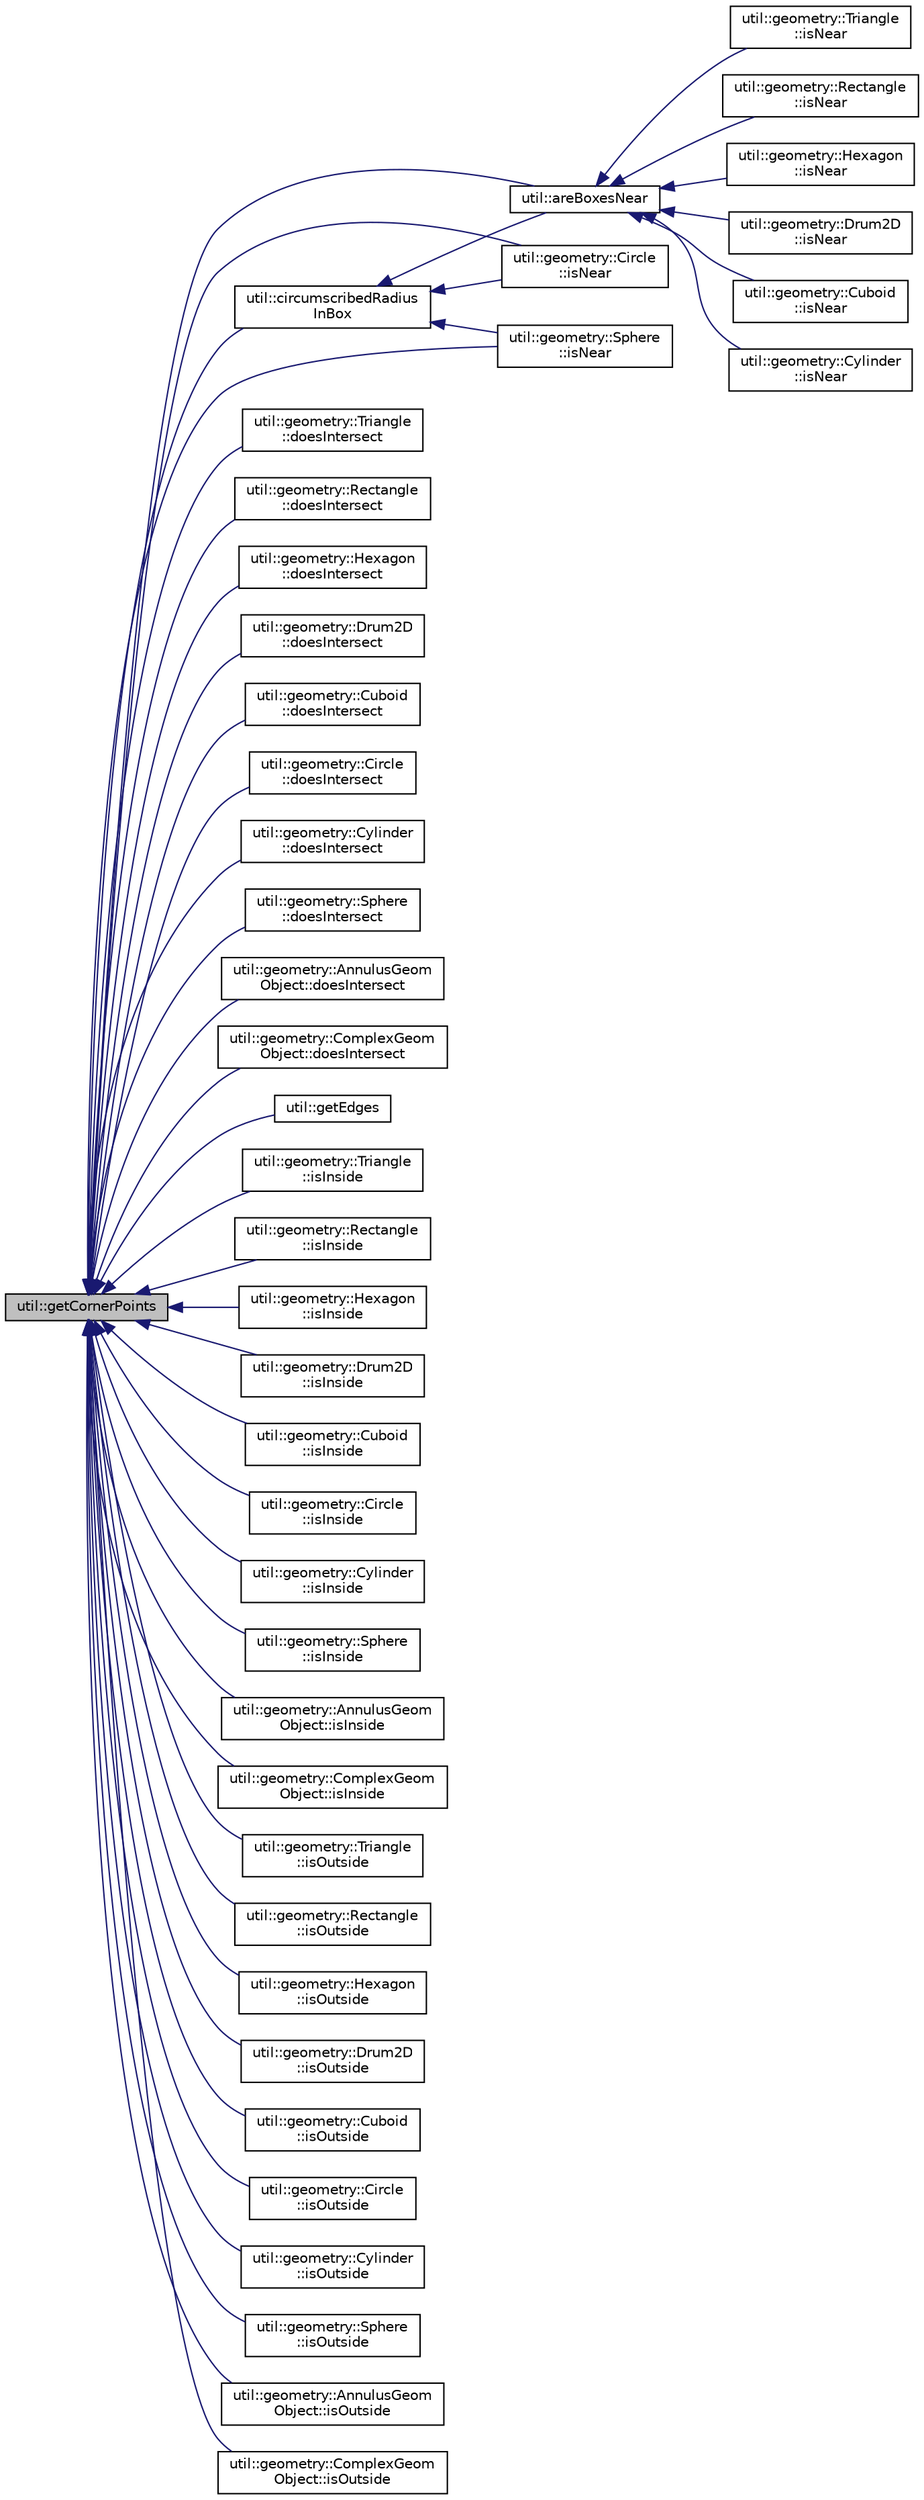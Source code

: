 digraph "util::getCornerPoints"
{
  edge [fontname="Helvetica",fontsize="10",labelfontname="Helvetica",labelfontsize="10"];
  node [fontname="Helvetica",fontsize="10",shape=record];
  rankdir="LR";
  Node250 [label="util::getCornerPoints",height=0.2,width=0.4,color="black", fillcolor="grey75", style="filled", fontcolor="black"];
  Node250 -> Node251 [dir="back",color="midnightblue",fontsize="10",style="solid",fontname="Helvetica"];
  Node251 [label="util::areBoxesNear",height=0.2,width=0.4,color="black", fillcolor="white", style="filled",URL="$namespaceutil.html#a21a4c0c512c91e3de03f432d304dd4bd",tooltip="Checks if given two boxes are within given distance from each other. "];
  Node251 -> Node252 [dir="back",color="midnightblue",fontsize="10",style="solid",fontname="Helvetica"];
  Node252 [label="util::geometry::Triangle\l::isNear",height=0.2,width=0.4,color="black", fillcolor="white", style="filled",URL="$classutil_1_1geometry_1_1Triangle.html#a48ae3ed64cecfc395906a1bf68bf973d",tooltip="Checks if box is within given distance of this object. "];
  Node251 -> Node253 [dir="back",color="midnightblue",fontsize="10",style="solid",fontname="Helvetica"];
  Node253 [label="util::geometry::Rectangle\l::isNear",height=0.2,width=0.4,color="black", fillcolor="white", style="filled",URL="$classutil_1_1geometry_1_1Rectangle.html#ab9e5e172e1a2542eb606f211562892ac",tooltip="Checks if box is within given distance of this object. "];
  Node251 -> Node254 [dir="back",color="midnightblue",fontsize="10",style="solid",fontname="Helvetica"];
  Node254 [label="util::geometry::Hexagon\l::isNear",height=0.2,width=0.4,color="black", fillcolor="white", style="filled",URL="$classutil_1_1geometry_1_1Hexagon.html#a22113f305ef928c9bf09b0817a68ea8f",tooltip="Checks if box is within given distance of this object. "];
  Node251 -> Node255 [dir="back",color="midnightblue",fontsize="10",style="solid",fontname="Helvetica"];
  Node255 [label="util::geometry::Drum2D\l::isNear",height=0.2,width=0.4,color="black", fillcolor="white", style="filled",URL="$classutil_1_1geometry_1_1Drum2D.html#a6b4a0ee14758e9354d6e3566e74edfc9",tooltip="Checks if box is within given distance of this object. "];
  Node251 -> Node256 [dir="back",color="midnightblue",fontsize="10",style="solid",fontname="Helvetica"];
  Node256 [label="util::geometry::Cuboid\l::isNear",height=0.2,width=0.4,color="black", fillcolor="white", style="filled",URL="$classutil_1_1geometry_1_1Cuboid.html#ac88433cc43e94f4f1a399ba8776e4986",tooltip="Checks if box is within given distance of this object. "];
  Node251 -> Node257 [dir="back",color="midnightblue",fontsize="10",style="solid",fontname="Helvetica"];
  Node257 [label="util::geometry::Cylinder\l::isNear",height=0.2,width=0.4,color="black", fillcolor="white", style="filled",URL="$classutil_1_1geometry_1_1Cylinder.html#a5e2547782e3c159abff3977dd872a8cc",tooltip="Checks if box is within given distance of this object. "];
  Node250 -> Node258 [dir="back",color="midnightblue",fontsize="10",style="solid",fontname="Helvetica"];
  Node258 [label="util::circumscribedRadius\lInBox",height=0.2,width=0.4,color="black", fillcolor="white", style="filled",URL="$namespaceutil.html#af6ab7e8072282977994d4c13e470dfc7",tooltip="Computes the radius of smallest circle/sphere which can have the box inside. "];
  Node258 -> Node251 [dir="back",color="midnightblue",fontsize="10",style="solid",fontname="Helvetica"];
  Node258 -> Node259 [dir="back",color="midnightblue",fontsize="10",style="solid",fontname="Helvetica"];
  Node259 [label="util::geometry::Circle\l::isNear",height=0.2,width=0.4,color="black", fillcolor="white", style="filled",URL="$classutil_1_1geometry_1_1Circle.html#a26974c271cfd557a362709cfadca18a4",tooltip="Checks if box is within given distance of this object. "];
  Node258 -> Node260 [dir="back",color="midnightblue",fontsize="10",style="solid",fontname="Helvetica"];
  Node260 [label="util::geometry::Sphere\l::isNear",height=0.2,width=0.4,color="black", fillcolor="white", style="filled",URL="$classutil_1_1geometry_1_1Sphere.html#af568776ec54d2ef7c99af31851ce0107",tooltip="Checks if box is within given distance of this object. "];
  Node250 -> Node261 [dir="back",color="midnightblue",fontsize="10",style="solid",fontname="Helvetica"];
  Node261 [label="util::geometry::Triangle\l::doesIntersect",height=0.2,width=0.4,color="black", fillcolor="white", style="filled",URL="$classutil_1_1geometry_1_1Triangle.html#ab336b566e145a206185bf467ceb6ee4b",tooltip="Checks if box intersects this object. "];
  Node250 -> Node262 [dir="back",color="midnightblue",fontsize="10",style="solid",fontname="Helvetica"];
  Node262 [label="util::geometry::Rectangle\l::doesIntersect",height=0.2,width=0.4,color="black", fillcolor="white", style="filled",URL="$classutil_1_1geometry_1_1Rectangle.html#a724fa34b45f8754fde600ab3d9df8e0e",tooltip="Checks if box intersects this object. "];
  Node250 -> Node263 [dir="back",color="midnightblue",fontsize="10",style="solid",fontname="Helvetica"];
  Node263 [label="util::geometry::Hexagon\l::doesIntersect",height=0.2,width=0.4,color="black", fillcolor="white", style="filled",URL="$classutil_1_1geometry_1_1Hexagon.html#a2f1cf0bef5883401f5b63a517168ffa6",tooltip="Checks if box intersects this object. "];
  Node250 -> Node264 [dir="back",color="midnightblue",fontsize="10",style="solid",fontname="Helvetica"];
  Node264 [label="util::geometry::Drum2D\l::doesIntersect",height=0.2,width=0.4,color="black", fillcolor="white", style="filled",URL="$classutil_1_1geometry_1_1Drum2D.html#a2a0fe6b9a648b051ddadb3dc4dd82cef",tooltip="Checks if box intersects this object. "];
  Node250 -> Node265 [dir="back",color="midnightblue",fontsize="10",style="solid",fontname="Helvetica"];
  Node265 [label="util::geometry::Cuboid\l::doesIntersect",height=0.2,width=0.4,color="black", fillcolor="white", style="filled",URL="$classutil_1_1geometry_1_1Cuboid.html#a3c5ba8f887168ff7b4744323ae43f98a",tooltip="Checks if box intersects this object. "];
  Node250 -> Node266 [dir="back",color="midnightblue",fontsize="10",style="solid",fontname="Helvetica"];
  Node266 [label="util::geometry::Circle\l::doesIntersect",height=0.2,width=0.4,color="black", fillcolor="white", style="filled",URL="$classutil_1_1geometry_1_1Circle.html#adbc338349dd5a7b81f7761055a19106e",tooltip="Checks if box intersects this object. "];
  Node250 -> Node267 [dir="back",color="midnightblue",fontsize="10",style="solid",fontname="Helvetica"];
  Node267 [label="util::geometry::Cylinder\l::doesIntersect",height=0.2,width=0.4,color="black", fillcolor="white", style="filled",URL="$classutil_1_1geometry_1_1Cylinder.html#af0d78ed9af0e4513a4e2cf96862ef232",tooltip="Checks if box intersects this object. "];
  Node250 -> Node268 [dir="back",color="midnightblue",fontsize="10",style="solid",fontname="Helvetica"];
  Node268 [label="util::geometry::Sphere\l::doesIntersect",height=0.2,width=0.4,color="black", fillcolor="white", style="filled",URL="$classutil_1_1geometry_1_1Sphere.html#a9a2f43face7b6ea785ae009527d49a3d",tooltip="Checks if box intersects this object. "];
  Node250 -> Node269 [dir="back",color="midnightblue",fontsize="10",style="solid",fontname="Helvetica"];
  Node269 [label="util::geometry::AnnulusGeom\lObject::doesIntersect",height=0.2,width=0.4,color="black", fillcolor="white", style="filled",URL="$classutil_1_1geometry_1_1AnnulusGeomObject.html#a28f16ee14996fe9579a2aa05ad62f09d",tooltip="Checks if box intersects this object. "];
  Node250 -> Node270 [dir="back",color="midnightblue",fontsize="10",style="solid",fontname="Helvetica"];
  Node270 [label="util::geometry::ComplexGeom\lObject::doesIntersect",height=0.2,width=0.4,color="black", fillcolor="white", style="filled",URL="$classutil_1_1geometry_1_1ComplexGeomObject.html#a98eb3e920ddff46b4913cfcdce1f96e6",tooltip="Checks if box intersects this object. "];
  Node250 -> Node271 [dir="back",color="midnightblue",fontsize="10",style="solid",fontname="Helvetica"];
  Node271 [label="util::getEdges",height=0.2,width=0.4,color="black", fillcolor="white", style="filled",URL="$namespaceutil.html#a46e3d78e899424dbb8144526b92fecf5",tooltip="Returns all corner points in the box. "];
  Node250 -> Node272 [dir="back",color="midnightblue",fontsize="10",style="solid",fontname="Helvetica"];
  Node272 [label="util::geometry::Triangle\l::isInside",height=0.2,width=0.4,color="black", fillcolor="white", style="filled",URL="$classutil_1_1geometry_1_1Triangle.html#a657a6acda31803b615f7cbe8c9dbca75",tooltip="Checks if box is completely inside. "];
  Node250 -> Node273 [dir="back",color="midnightblue",fontsize="10",style="solid",fontname="Helvetica"];
  Node273 [label="util::geometry::Rectangle\l::isInside",height=0.2,width=0.4,color="black", fillcolor="white", style="filled",URL="$classutil_1_1geometry_1_1Rectangle.html#a75c59ae79702a69b68bb9a77a6c3d228",tooltip="Checks if box is completely inside. "];
  Node250 -> Node274 [dir="back",color="midnightblue",fontsize="10",style="solid",fontname="Helvetica"];
  Node274 [label="util::geometry::Hexagon\l::isInside",height=0.2,width=0.4,color="black", fillcolor="white", style="filled",URL="$classutil_1_1geometry_1_1Hexagon.html#a090774f7ef43cd9cad2d70008aa0882f",tooltip="Checks if box is completely inside. "];
  Node250 -> Node275 [dir="back",color="midnightblue",fontsize="10",style="solid",fontname="Helvetica"];
  Node275 [label="util::geometry::Drum2D\l::isInside",height=0.2,width=0.4,color="black", fillcolor="white", style="filled",URL="$classutil_1_1geometry_1_1Drum2D.html#aa093f77301f351236427249fab32a4d5",tooltip="Checks if box is completely inside. "];
  Node250 -> Node276 [dir="back",color="midnightblue",fontsize="10",style="solid",fontname="Helvetica"];
  Node276 [label="util::geometry::Cuboid\l::isInside",height=0.2,width=0.4,color="black", fillcolor="white", style="filled",URL="$classutil_1_1geometry_1_1Cuboid.html#aabfb6fb8ce91e729d9d009ebbb6efd18",tooltip="Checks if box is completely inside. "];
  Node250 -> Node277 [dir="back",color="midnightblue",fontsize="10",style="solid",fontname="Helvetica"];
  Node277 [label="util::geometry::Circle\l::isInside",height=0.2,width=0.4,color="black", fillcolor="white", style="filled",URL="$classutil_1_1geometry_1_1Circle.html#aa862c874bf925581bdc810a461b3c50e",tooltip="Checks if box is completely inside. "];
  Node250 -> Node278 [dir="back",color="midnightblue",fontsize="10",style="solid",fontname="Helvetica"];
  Node278 [label="util::geometry::Cylinder\l::isInside",height=0.2,width=0.4,color="black", fillcolor="white", style="filled",URL="$classutil_1_1geometry_1_1Cylinder.html#a479419fd2f08bcd66f3a226ae3a050d3",tooltip="Checks if box is completely inside. "];
  Node250 -> Node279 [dir="back",color="midnightblue",fontsize="10",style="solid",fontname="Helvetica"];
  Node279 [label="util::geometry::Sphere\l::isInside",height=0.2,width=0.4,color="black", fillcolor="white", style="filled",URL="$classutil_1_1geometry_1_1Sphere.html#a5109af3cdcaa98e879be6e79a51f7278",tooltip="Checks if box is completely inside. "];
  Node250 -> Node280 [dir="back",color="midnightblue",fontsize="10",style="solid",fontname="Helvetica"];
  Node280 [label="util::geometry::AnnulusGeom\lObject::isInside",height=0.2,width=0.4,color="black", fillcolor="white", style="filled",URL="$classutil_1_1geometry_1_1AnnulusGeomObject.html#a49d30c1b21a8f859a44fa72fd7c1efda",tooltip="Checks if box is completely inside. "];
  Node250 -> Node281 [dir="back",color="midnightblue",fontsize="10",style="solid",fontname="Helvetica"];
  Node281 [label="util::geometry::ComplexGeom\lObject::isInside",height=0.2,width=0.4,color="black", fillcolor="white", style="filled",URL="$classutil_1_1geometry_1_1ComplexGeomObject.html#a571648b966d735daba34f56f772e930d",tooltip="Checks if box is completely inside. "];
  Node250 -> Node259 [dir="back",color="midnightblue",fontsize="10",style="solid",fontname="Helvetica"];
  Node250 -> Node260 [dir="back",color="midnightblue",fontsize="10",style="solid",fontname="Helvetica"];
  Node250 -> Node282 [dir="back",color="midnightblue",fontsize="10",style="solid",fontname="Helvetica"];
  Node282 [label="util::geometry::Triangle\l::isOutside",height=0.2,width=0.4,color="black", fillcolor="white", style="filled",URL="$classutil_1_1geometry_1_1Triangle.html#a72685ff9c183f7432f28093b6f1b435d",tooltip="Checks if box is outside of the object. "];
  Node250 -> Node283 [dir="back",color="midnightblue",fontsize="10",style="solid",fontname="Helvetica"];
  Node283 [label="util::geometry::Rectangle\l::isOutside",height=0.2,width=0.4,color="black", fillcolor="white", style="filled",URL="$classutil_1_1geometry_1_1Rectangle.html#a3197df882f6bb720d75f8a04345dea44",tooltip="Checks if box is outside of the object. "];
  Node250 -> Node284 [dir="back",color="midnightblue",fontsize="10",style="solid",fontname="Helvetica"];
  Node284 [label="util::geometry::Hexagon\l::isOutside",height=0.2,width=0.4,color="black", fillcolor="white", style="filled",URL="$classutil_1_1geometry_1_1Hexagon.html#a423ba0124bd5d63fe8649665b797e963",tooltip="Checks if box is outside of the object. "];
  Node250 -> Node285 [dir="back",color="midnightblue",fontsize="10",style="solid",fontname="Helvetica"];
  Node285 [label="util::geometry::Drum2D\l::isOutside",height=0.2,width=0.4,color="black", fillcolor="white", style="filled",URL="$classutil_1_1geometry_1_1Drum2D.html#a5a8beef3ac922cc6c5d4e1ff055ff517",tooltip="Checks if box is outside of the object. "];
  Node250 -> Node286 [dir="back",color="midnightblue",fontsize="10",style="solid",fontname="Helvetica"];
  Node286 [label="util::geometry::Cuboid\l::isOutside",height=0.2,width=0.4,color="black", fillcolor="white", style="filled",URL="$classutil_1_1geometry_1_1Cuboid.html#a5803fa107e54872e451ce4dab92d6068",tooltip="Checks if box is outside of the object. "];
  Node250 -> Node287 [dir="back",color="midnightblue",fontsize="10",style="solid",fontname="Helvetica"];
  Node287 [label="util::geometry::Circle\l::isOutside",height=0.2,width=0.4,color="black", fillcolor="white", style="filled",URL="$classutil_1_1geometry_1_1Circle.html#a9661a4efaef65665710a9a41113825ed",tooltip="Checks if box is outside of the object. "];
  Node250 -> Node288 [dir="back",color="midnightblue",fontsize="10",style="solid",fontname="Helvetica"];
  Node288 [label="util::geometry::Cylinder\l::isOutside",height=0.2,width=0.4,color="black", fillcolor="white", style="filled",URL="$classutil_1_1geometry_1_1Cylinder.html#a7bdbce69276f7d9a6db49d115a6d2db2",tooltip="Checks if box is outside of the object. "];
  Node250 -> Node289 [dir="back",color="midnightblue",fontsize="10",style="solid",fontname="Helvetica"];
  Node289 [label="util::geometry::Sphere\l::isOutside",height=0.2,width=0.4,color="black", fillcolor="white", style="filled",URL="$classutil_1_1geometry_1_1Sphere.html#a89c14b81a0f17cf1b5c8231d0f9173e4",tooltip="Checks if box is outside of the object. "];
  Node250 -> Node290 [dir="back",color="midnightblue",fontsize="10",style="solid",fontname="Helvetica"];
  Node290 [label="util::geometry::AnnulusGeom\lObject::isOutside",height=0.2,width=0.4,color="black", fillcolor="white", style="filled",URL="$classutil_1_1geometry_1_1AnnulusGeomObject.html#aa2f78ef2978e66ea0b57c3edc3eac6cb",tooltip="Checks if box is outside of the object. "];
  Node250 -> Node291 [dir="back",color="midnightblue",fontsize="10",style="solid",fontname="Helvetica"];
  Node291 [label="util::geometry::ComplexGeom\lObject::isOutside",height=0.2,width=0.4,color="black", fillcolor="white", style="filled",URL="$classutil_1_1geometry_1_1ComplexGeomObject.html#aa4b67349660b2bd4e34cca2f7f433af4",tooltip="Checks if box is outside of the object. "];
}
